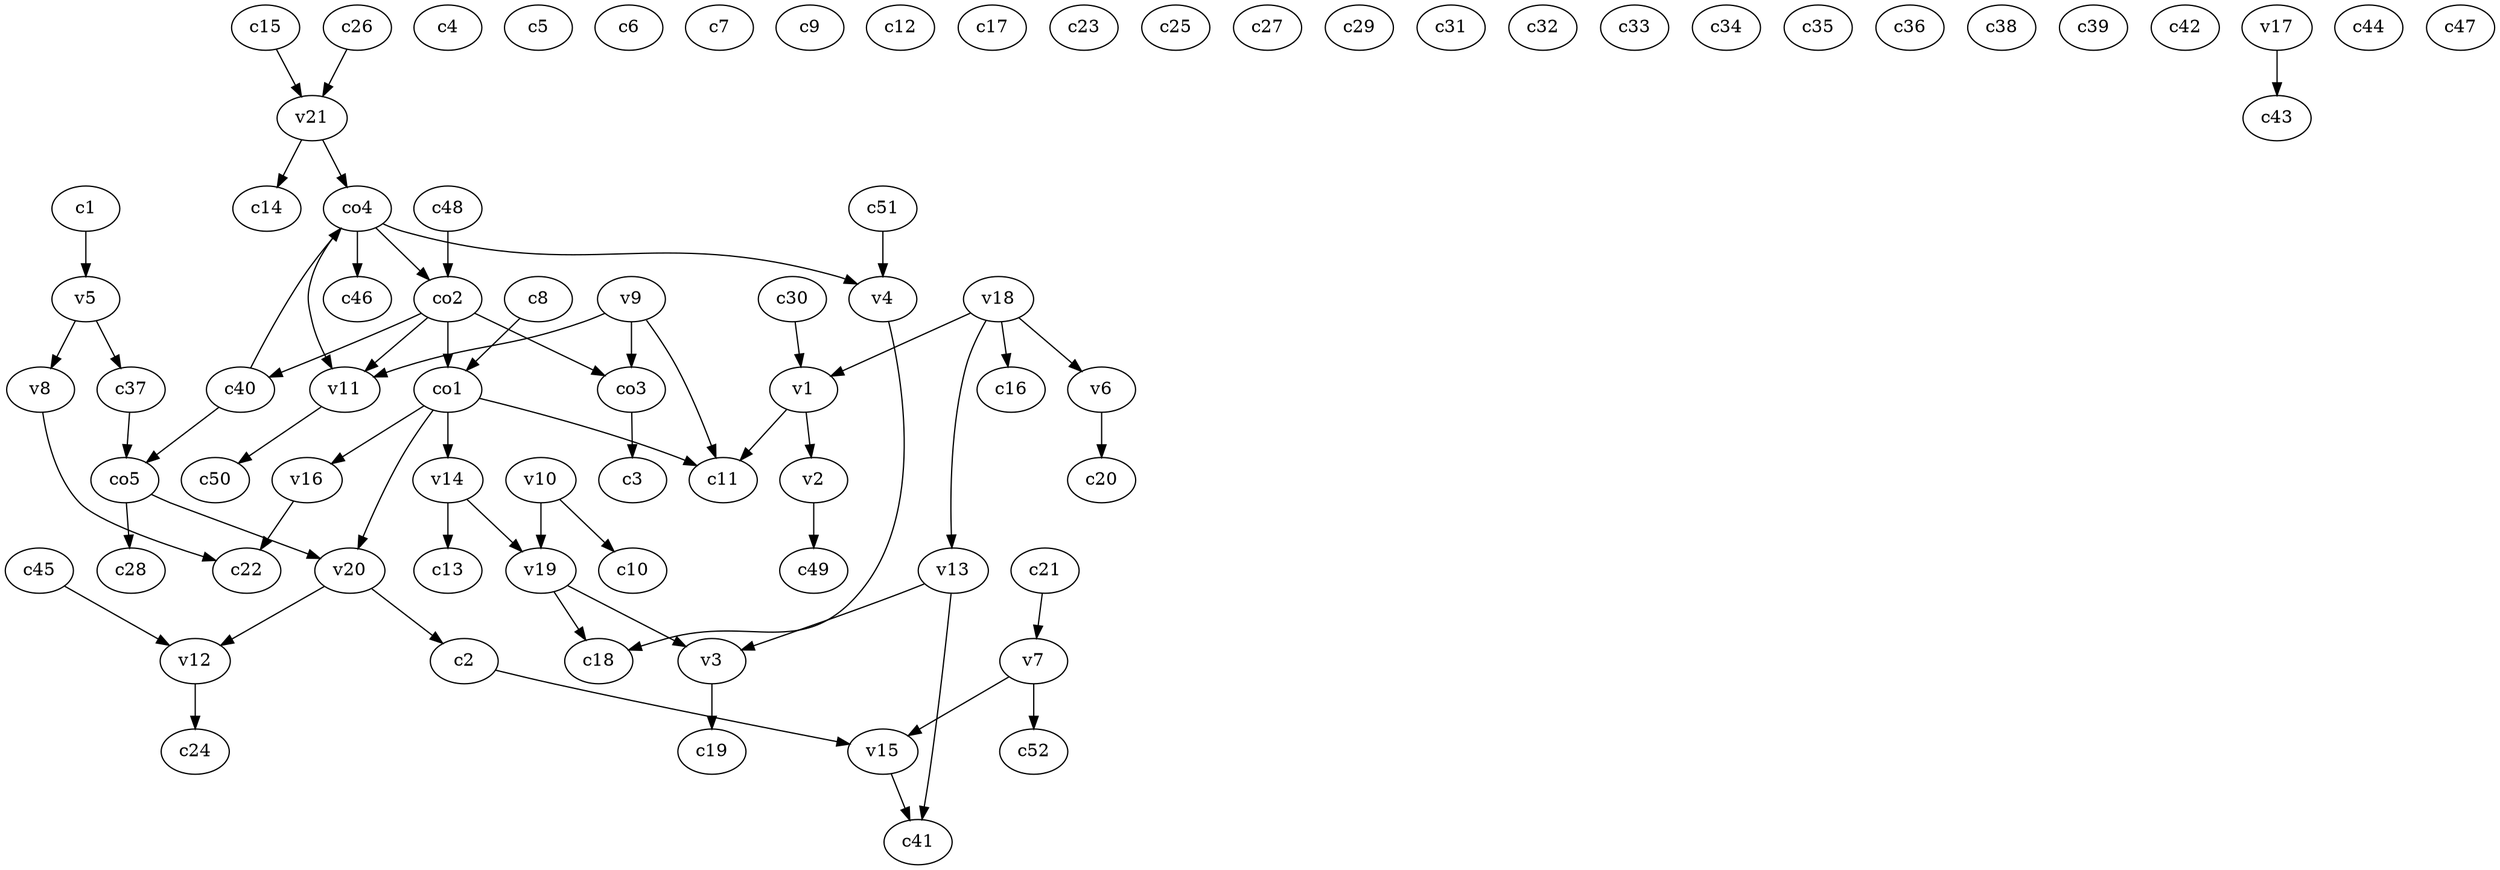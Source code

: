 strict digraph  {
c1;
c2;
c3;
c4;
c5;
c6;
c7;
c8;
c9;
c10;
c11;
c12;
c13;
c14;
c15;
c16;
c17;
c18;
c19;
c20;
c21;
c22;
c23;
c24;
c25;
c26;
c27;
c28;
c29;
c30;
c31;
c32;
c33;
c34;
c35;
c36;
c37;
c38;
c39;
c40;
c41;
c42;
c43;
c44;
c45;
c46;
c47;
c48;
c49;
c50;
c51;
c52;
v1;
v2;
v3;
v4;
v5;
v6;
v7;
v8;
v9;
v10;
v11;
v12;
v13;
v14;
v15;
v16;
v17;
v18;
v19;
v20;
v21;
co1;
co2;
co3;
co4;
co5;
c1 -> v5  [weight=1];
c2 -> v15  [weight=1];
c8 -> co1  [weight=1];
c15 -> v21  [weight=1];
c21 -> v7  [weight=1];
c26 -> v21  [weight=1];
c30 -> v1  [weight=1];
c37 -> co5  [weight=1];
c40 -> co5  [weight=1];
c40 -> co4  [weight=1];
c45 -> v12  [weight=1];
c48 -> co2  [weight=1];
c51 -> v4  [weight=1];
v1 -> c11  [weight=1];
v1 -> v2  [weight=1];
v2 -> c49  [weight=1];
v3 -> c19  [weight=1];
v4 -> c18  [weight=1];
v5 -> c37  [weight=1];
v5 -> v8  [weight=1];
v6 -> c20  [weight=1];
v7 -> c52  [weight=1];
v7 -> v15  [weight=1];
v8 -> c22  [weight=1];
v9 -> c11  [weight=1];
v9 -> co3  [weight=1];
v9 -> v11  [weight=1];
v10 -> c10  [weight=1];
v10 -> v19  [weight=1];
v11 -> c50  [weight=1];
v12 -> c24  [weight=1];
v13 -> c41  [weight=1];
v13 -> v3  [weight=1];
v14 -> c13  [weight=1];
v14 -> v19  [weight=1];
v15 -> c41  [weight=1];
v16 -> c22  [weight=1];
v17 -> c43  [weight=1];
v18 -> c16  [weight=1];
v18 -> v13  [weight=1];
v18 -> v1  [weight=1];
v18 -> v6  [weight=1];
v19 -> c18  [weight=1];
v19 -> v3  [weight=1];
v20 -> c2  [weight=1];
v20 -> v12  [weight=1];
v21 -> c14  [weight=1];
v21 -> co4  [weight=1];
co1 -> c11  [weight=1];
co1 -> v16  [weight=1];
co1 -> v14  [weight=1];
co1 -> v20  [weight=1];
co2 -> c40  [weight=1];
co2 -> v11  [weight=1];
co2 -> co3  [weight=1];
co2 -> co1  [weight=1];
co3 -> c3  [weight=1];
co4 -> c46  [weight=1];
co4 -> co2  [weight=1];
co4 -> v4  [weight=1];
co4 -> v11  [weight=1];
co5 -> c28  [weight=1];
co5 -> v20  [weight=1];
}
